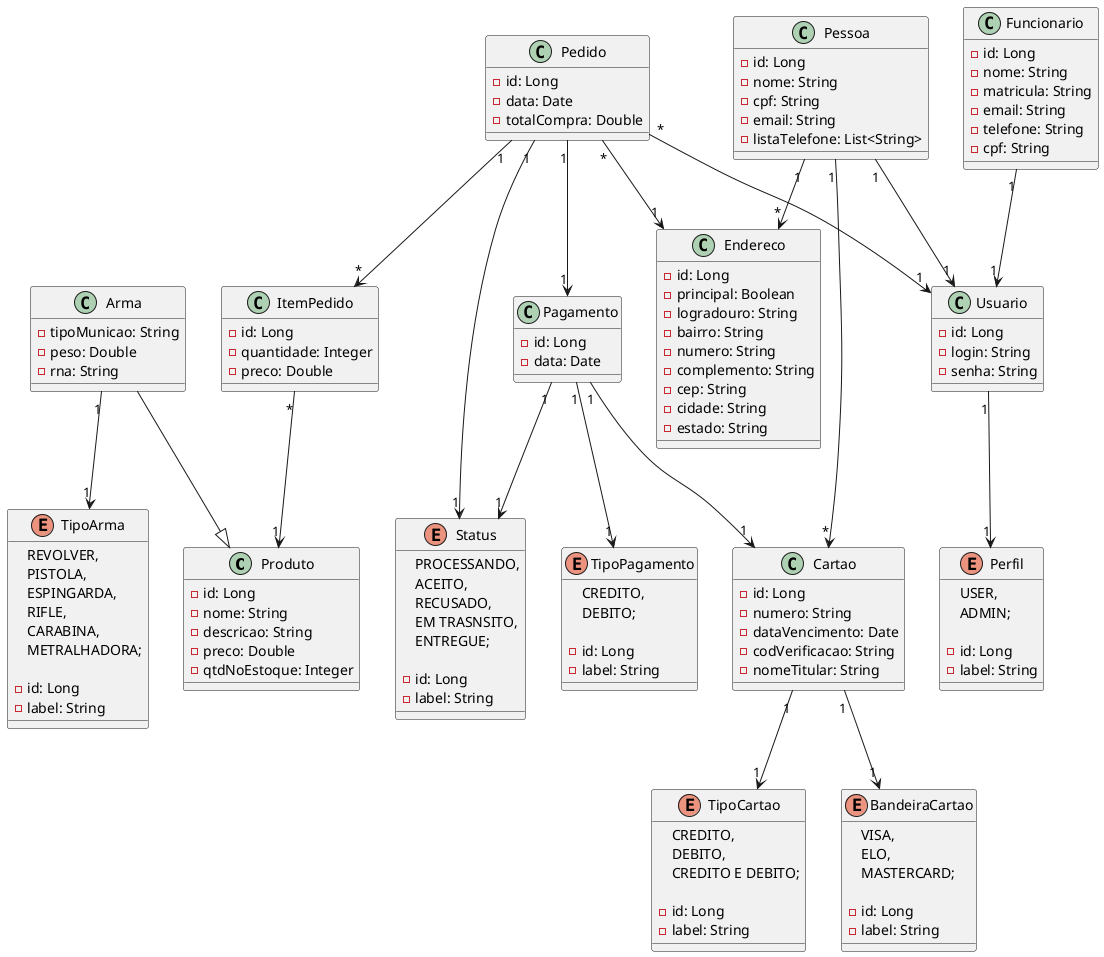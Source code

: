@startuml Tabacaria
'========Produto========='
class Produto{
    - id: Long
    - nome: String
    - descricao: String
    - preco: Double
    - qtdNoEstoque: Integer
}

class Arma{
    - tipoMunicao: String
    - peso: Double
    - rna: String
}

enum TipoArma{
    REVOLVER,
    PISTOLA,
    ESPINGARDA,
    RIFLE,
    CARABINA,
    METRALHADORA;

    - id: Long
    - label: String
}

'========Usuario========='
class Usuario{
    - id: Long
    - login: String
    - senha: String
}

enum Perfil{
    USER, 
    ADMIN;

    - id: Long
    - label: String
}

class Funcionario{
    - id: Long
    - nome: String
    - matricula: String
    - email: String
    - telefone: String
    - cpf: String
}

class Pessoa{
    - id: Long
    - nome: String
    - cpf: String
    - email: String
    - listaTelefone: List<String>
}
'========Venda========='
class Pedido {
    - id: Long
    - data: Date
    - totalCompra: Double
}

class ItemPedido {
    - id: Long
    - quantidade: Integer
    - preco: Double
}

enum Status{
    PROCESSANDO, 
    ACEITO,
    RECUSADO,
    EM TRASNSITO,
    ENTREGUE;

    - id: Long
    - label: String
}
'========Pagamento========='
class Pagamento{
    - id: Long
    - data: Date
}

class Cartao{
    - id: Long
    - numero: String
    - dataVencimento: Date
    - codVerificacao: String
    - nomeTitular: String
}

enum TipoCartao{
    CREDITO, 
    DEBITO, 
    CREDITO E DEBITO;

    - id: Long
    - label: String 
}

enum TipoPagamento {
    CREDITO, 
    DEBITO;

    - id: Long
    - label: String 
}

enum BandeiraCartao {
    VISA,
    ELO,
    MASTERCARD;

    - id: Long
    - label: String 
}
'========Endereco========='
class Endereco {
    - id: Long
    - principal: Boolean
    - logradouro: String
    - bairro: String
    - numero: String
    - complemento: String
    - cep: String
    - cidade: String
    - estado: String
}

'========Relacionamentos========='

Pedido "1" --> "1" Pagamento
Pedido "1" --> "*" ItemPedido
Pedido "1" --> "1" Status
Pedido "*" --> "1" Usuario
Pedido "*" --> "1" Endereco

Pagamento "1" --> "1" Status
Pagamento "1" --> "1" Cartao
Pagamento "1" --> "1" TipoPagamento

Cartao "1" --> "1" TipoCartao
Cartao "1" --> "1" BandeiraCartao

ItemPedido "*" --> "1" Produto

Usuario "1" --> "1" Perfil
Pessoa "1" --> "1" Usuario
Pessoa "1" --> "*" Endereco
Pessoa "1" --> "*" Cartao
Funcionario "1" --> "1" Usuario

Arma --|> Produto
Arma "1" --> "1" TipoArma
@enduml